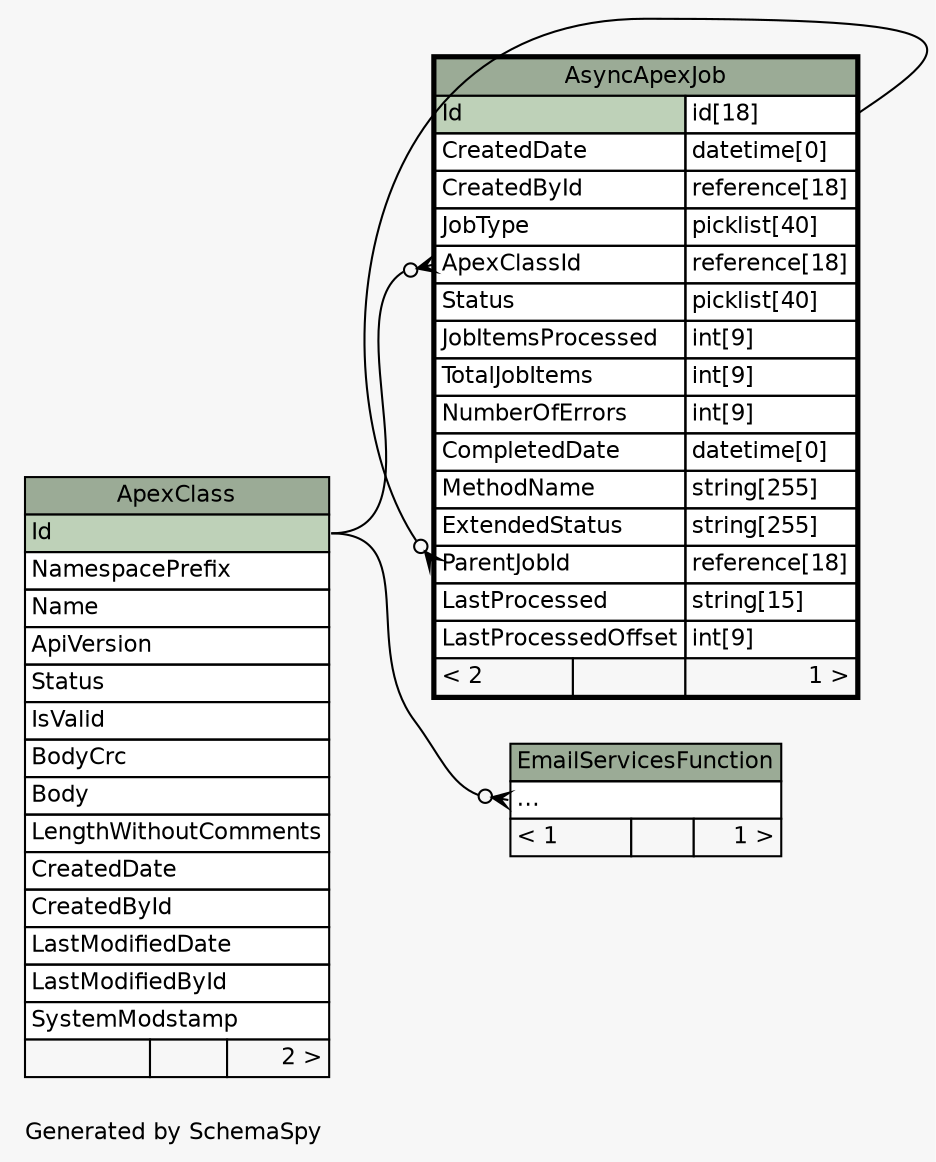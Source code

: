 // dot 2.36.0 on Mac OS X 10.11.6
// SchemaSpy rev 590
digraph "twoDegreesRelationshipsDiagram" {
  graph [
    rankdir="RL"
    bgcolor="#f7f7f7"
    label="\nGenerated by SchemaSpy"
    labeljust="l"
    nodesep="0.18"
    ranksep="0.46"
    fontname="Helvetica"
    fontsize="11"
  ];
  node [
    fontname="Helvetica"
    fontsize="11"
    shape="plaintext"
  ];
  edge [
    arrowsize="0.8"
  ];
  "AsyncApexJob":"ApexClassId":w -> "ApexClass":"Id":e [arrowhead=none dir=back arrowtail=crowodot];
  "AsyncApexJob":"ParentJobId":w -> "AsyncApexJob":"Id.type":e [arrowhead=none dir=back arrowtail=crowodot];
  "EmailServicesFunction":"elipses":w -> "ApexClass":"Id":e [arrowhead=none dir=back arrowtail=crowodot];
  "ApexClass" [
    label=<
    <TABLE BORDER="0" CELLBORDER="1" CELLSPACING="0" BGCOLOR="#ffffff">
      <TR><TD COLSPAN="3" BGCOLOR="#9bab96" ALIGN="CENTER">ApexClass</TD></TR>
      <TR><TD PORT="Id" COLSPAN="3" BGCOLOR="#bed1b8" ALIGN="LEFT">Id</TD></TR>
      <TR><TD PORT="NamespacePrefix" COLSPAN="3" ALIGN="LEFT">NamespacePrefix</TD></TR>
      <TR><TD PORT="Name" COLSPAN="3" ALIGN="LEFT">Name</TD></TR>
      <TR><TD PORT="ApiVersion" COLSPAN="3" ALIGN="LEFT">ApiVersion</TD></TR>
      <TR><TD PORT="Status" COLSPAN="3" ALIGN="LEFT">Status</TD></TR>
      <TR><TD PORT="IsValid" COLSPAN="3" ALIGN="LEFT">IsValid</TD></TR>
      <TR><TD PORT="BodyCrc" COLSPAN="3" ALIGN="LEFT">BodyCrc</TD></TR>
      <TR><TD PORT="Body" COLSPAN="3" ALIGN="LEFT">Body</TD></TR>
      <TR><TD PORT="LengthWithoutComments" COLSPAN="3" ALIGN="LEFT">LengthWithoutComments</TD></TR>
      <TR><TD PORT="CreatedDate" COLSPAN="3" ALIGN="LEFT">CreatedDate</TD></TR>
      <TR><TD PORT="CreatedById" COLSPAN="3" ALIGN="LEFT">CreatedById</TD></TR>
      <TR><TD PORT="LastModifiedDate" COLSPAN="3" ALIGN="LEFT">LastModifiedDate</TD></TR>
      <TR><TD PORT="LastModifiedById" COLSPAN="3" ALIGN="LEFT">LastModifiedById</TD></TR>
      <TR><TD PORT="SystemModstamp" COLSPAN="3" ALIGN="LEFT">SystemModstamp</TD></TR>
      <TR><TD ALIGN="LEFT" BGCOLOR="#f7f7f7">  </TD><TD ALIGN="RIGHT" BGCOLOR="#f7f7f7">  </TD><TD ALIGN="RIGHT" BGCOLOR="#f7f7f7">2 &gt;</TD></TR>
    </TABLE>>
    URL="ApexClass.html"
    tooltip="ApexClass"
  ];
  "AsyncApexJob" [
    label=<
    <TABLE BORDER="2" CELLBORDER="1" CELLSPACING="0" BGCOLOR="#ffffff">
      <TR><TD COLSPAN="3" BGCOLOR="#9bab96" ALIGN="CENTER">AsyncApexJob</TD></TR>
      <TR><TD PORT="Id" COLSPAN="2" BGCOLOR="#bed1b8" ALIGN="LEFT">Id</TD><TD PORT="Id.type" ALIGN="LEFT">id[18]</TD></TR>
      <TR><TD PORT="CreatedDate" COLSPAN="2" ALIGN="LEFT">CreatedDate</TD><TD PORT="CreatedDate.type" ALIGN="LEFT">datetime[0]</TD></TR>
      <TR><TD PORT="CreatedById" COLSPAN="2" ALIGN="LEFT">CreatedById</TD><TD PORT="CreatedById.type" ALIGN="LEFT">reference[18]</TD></TR>
      <TR><TD PORT="JobType" COLSPAN="2" ALIGN="LEFT">JobType</TD><TD PORT="JobType.type" ALIGN="LEFT">picklist[40]</TD></TR>
      <TR><TD PORT="ApexClassId" COLSPAN="2" ALIGN="LEFT">ApexClassId</TD><TD PORT="ApexClassId.type" ALIGN="LEFT">reference[18]</TD></TR>
      <TR><TD PORT="Status" COLSPAN="2" ALIGN="LEFT">Status</TD><TD PORT="Status.type" ALIGN="LEFT">picklist[40]</TD></TR>
      <TR><TD PORT="JobItemsProcessed" COLSPAN="2" ALIGN="LEFT">JobItemsProcessed</TD><TD PORT="JobItemsProcessed.type" ALIGN="LEFT">int[9]</TD></TR>
      <TR><TD PORT="TotalJobItems" COLSPAN="2" ALIGN="LEFT">TotalJobItems</TD><TD PORT="TotalJobItems.type" ALIGN="LEFT">int[9]</TD></TR>
      <TR><TD PORT="NumberOfErrors" COLSPAN="2" ALIGN="LEFT">NumberOfErrors</TD><TD PORT="NumberOfErrors.type" ALIGN="LEFT">int[9]</TD></TR>
      <TR><TD PORT="CompletedDate" COLSPAN="2" ALIGN="LEFT">CompletedDate</TD><TD PORT="CompletedDate.type" ALIGN="LEFT">datetime[0]</TD></TR>
      <TR><TD PORT="MethodName" COLSPAN="2" ALIGN="LEFT">MethodName</TD><TD PORT="MethodName.type" ALIGN="LEFT">string[255]</TD></TR>
      <TR><TD PORT="ExtendedStatus" COLSPAN="2" ALIGN="LEFT">ExtendedStatus</TD><TD PORT="ExtendedStatus.type" ALIGN="LEFT">string[255]</TD></TR>
      <TR><TD PORT="ParentJobId" COLSPAN="2" ALIGN="LEFT">ParentJobId</TD><TD PORT="ParentJobId.type" ALIGN="LEFT">reference[18]</TD></TR>
      <TR><TD PORT="LastProcessed" COLSPAN="2" ALIGN="LEFT">LastProcessed</TD><TD PORT="LastProcessed.type" ALIGN="LEFT">string[15]</TD></TR>
      <TR><TD PORT="LastProcessedOffset" COLSPAN="2" ALIGN="LEFT">LastProcessedOffset</TD><TD PORT="LastProcessedOffset.type" ALIGN="LEFT">int[9]</TD></TR>
      <TR><TD ALIGN="LEFT" BGCOLOR="#f7f7f7">&lt; 2</TD><TD ALIGN="RIGHT" BGCOLOR="#f7f7f7">  </TD><TD ALIGN="RIGHT" BGCOLOR="#f7f7f7">1 &gt;</TD></TR>
    </TABLE>>
    URL="AsyncApexJob.html"
    tooltip="AsyncApexJob"
  ];
  "EmailServicesFunction" [
    label=<
    <TABLE BORDER="0" CELLBORDER="1" CELLSPACING="0" BGCOLOR="#ffffff">
      <TR><TD COLSPAN="3" BGCOLOR="#9bab96" ALIGN="CENTER">EmailServicesFunction</TD></TR>
      <TR><TD PORT="elipses" COLSPAN="3" ALIGN="LEFT">...</TD></TR>
      <TR><TD ALIGN="LEFT" BGCOLOR="#f7f7f7">&lt; 1</TD><TD ALIGN="RIGHT" BGCOLOR="#f7f7f7">  </TD><TD ALIGN="RIGHT" BGCOLOR="#f7f7f7">1 &gt;</TD></TR>
    </TABLE>>
    URL="EmailServicesFunction.html"
    tooltip="EmailServicesFunction"
  ];
}
